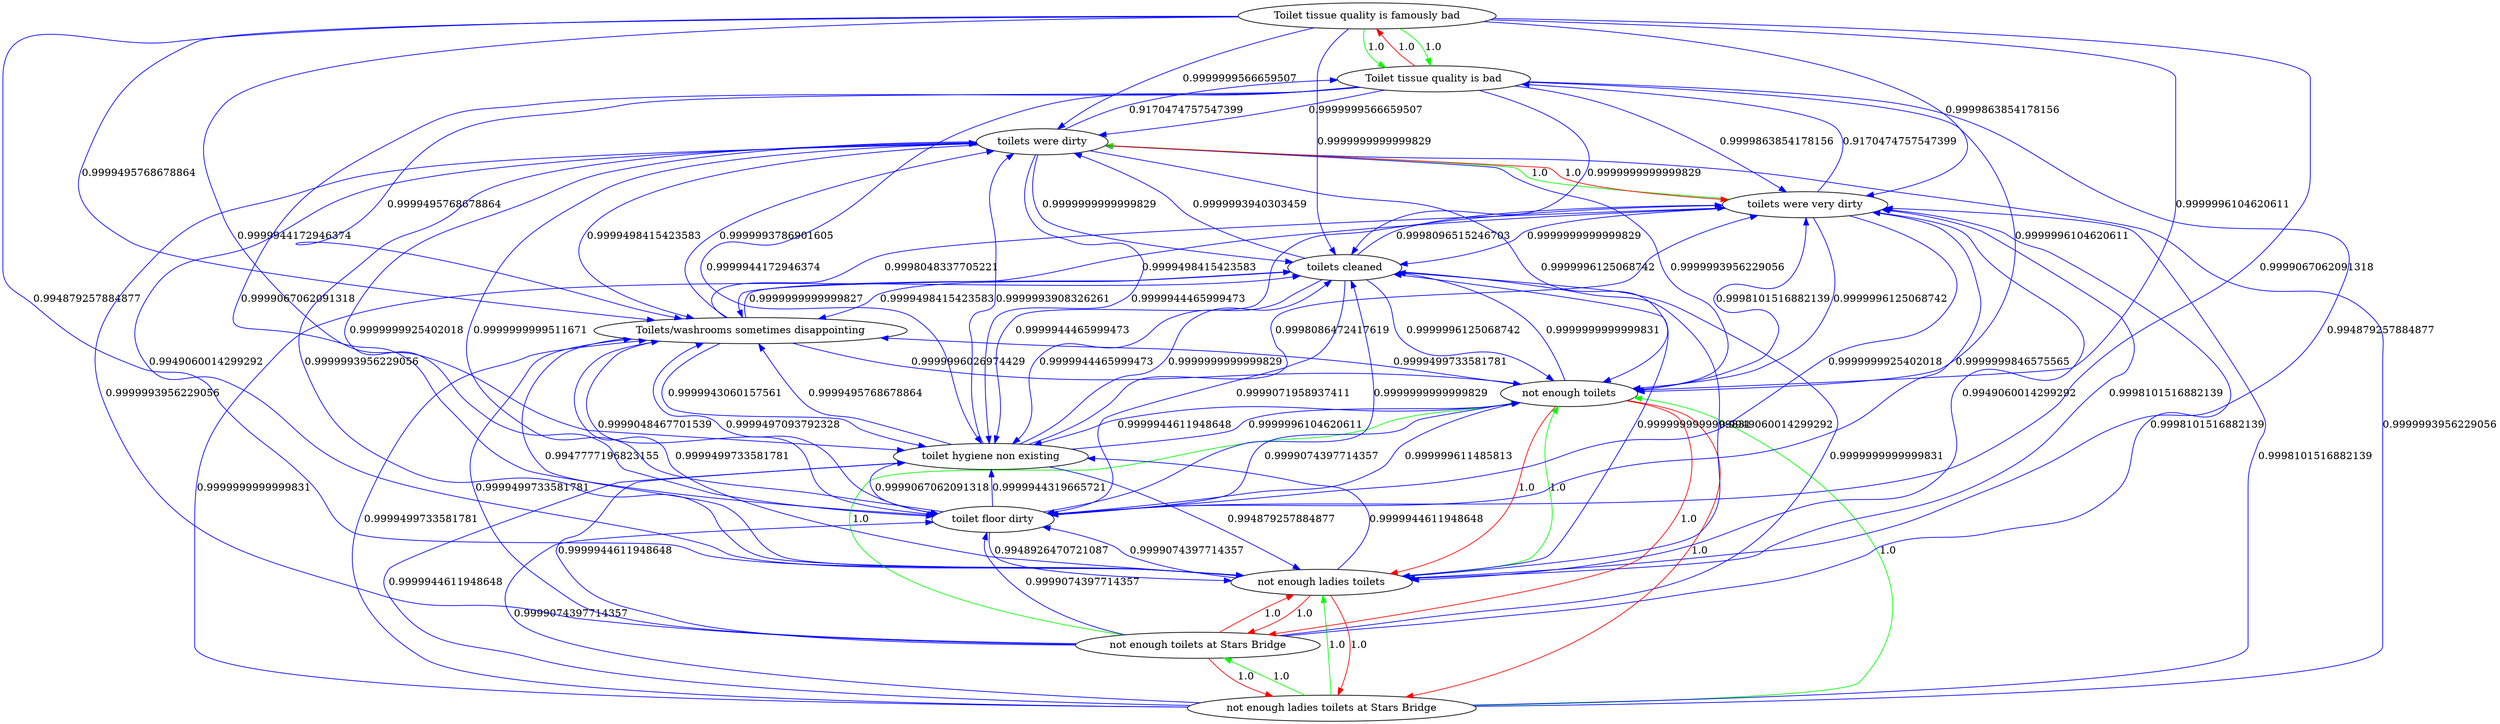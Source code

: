 digraph rawGraph {
"Toilet tissue quality is famously bad";"Toilet tissue quality is bad";"Toilets/washrooms sometimes disappointing";"not enough ladies toilets at Stars Bridge";"not enough toilets at Stars Bridge";"not enough toilets";"not enough ladies toilets";"toilet floor dirty";"toilet hygiene non existing";"toilets cleaned";"toilets were very dirty";"toilets were dirty";"Toilet tissue quality is famously bad" -> "Toilet tissue quality is bad" [label=1.0] [color=green]
"Toilet tissue quality is famously bad" -> "Toilet tissue quality is bad" [label=1.0] [color=green]
"Toilet tissue quality is bad" -> "Toilet tissue quality is famously bad" [label=1.0] [color=red]
"Toilet tissue quality is famously bad" -> "Toilets/washrooms sometimes disappointing" [label=0.9999495768678864] [color=blue]
"Toilet tissue quality is bad" -> "Toilets/washrooms sometimes disappointing" [label=0.9999495768678864] [color=blue]
"not enough ladies toilets at Stars Bridge" -> "not enough toilets at Stars Bridge" [label=1.0] [color=green]
"not enough toilets at Stars Bridge" -> "not enough toilets" [label=1.0] [color=green]
"not enough ladies toilets at Stars Bridge" -> "not enough ladies toilets" [label=1.0] [color=green]
"not enough ladies toilets" -> "not enough toilets" [label=1.0] [color=green]
"not enough ladies toilets at Stars Bridge" -> "not enough toilets" [label=1.0] [color=green]
"not enough toilets at Stars Bridge" -> "not enough ladies toilets at Stars Bridge" [label=1.0] [color=red]
"not enough toilets at Stars Bridge" -> "not enough ladies toilets" [label=1.0] [color=red]
"not enough toilets" -> "not enough ladies toilets at Stars Bridge" [label=1.0] [color=red]
"not enough toilets" -> "not enough toilets at Stars Bridge" [label=1.0] [color=red]
"not enough toilets" -> "not enough ladies toilets" [label=1.0] [color=red]
"not enough ladies toilets" -> "not enough ladies toilets at Stars Bridge" [label=1.0] [color=red]
"not enough ladies toilets" -> "not enough toilets at Stars Bridge" [label=1.0] [color=red]
"Toilet tissue quality is famously bad" -> "not enough toilets" [label=0.9999996104620611] [color=blue]
"Toilet tissue quality is famously bad" -> "not enough ladies toilets" [label=0.994879257884877] [color=blue]
"Toilet tissue quality is bad" -> "not enough toilets" [label=0.9999996104620611] [color=blue]
"Toilet tissue quality is bad" -> "not enough ladies toilets" [label=0.994879257884877] [color=blue]
"Toilets/washrooms sometimes disappointing" -> "not enough toilets" [label=0.9999996026974429] [color=blue]
"Toilets/washrooms sometimes disappointing" -> "not enough ladies toilets" [label=0.9947777196823155] [color=blue]
"not enough ladies toilets at Stars Bridge" -> "Toilets/washrooms sometimes disappointing" [label=0.9999499733581781] [color=blue]
"not enough toilets at Stars Bridge" -> "Toilets/washrooms sometimes disappointing" [label=0.9999499733581781] [color=blue]
"not enough toilets" -> "Toilets/washrooms sometimes disappointing" [label=0.9999499733581781] [color=blue]
"not enough ladies toilets" -> "Toilets/washrooms sometimes disappointing" [label=0.9999499733581781] [color=blue]
"Toilet tissue quality is famously bad" -> "toilet floor dirty" [label=0.9999067062091318] [color=blue]
"Toilet tissue quality is bad" -> "toilet floor dirty" [label=0.9999067062091318] [color=blue]
"Toilets/washrooms sometimes disappointing" -> "toilet floor dirty" [label=0.9999048467701539] [color=blue]
"not enough ladies toilets at Stars Bridge" -> "toilet floor dirty" [label=0.9999074397714357] [color=blue]
"not enough toilets at Stars Bridge" -> "toilet floor dirty" [label=0.9999074397714357] [color=blue]
"not enough toilets" -> "toilet floor dirty" [label=0.9999074397714357] [color=blue]
"not enough ladies toilets" -> "toilet floor dirty" [label=0.9999074397714357] [color=blue]
"toilet floor dirty" -> "Toilets/washrooms sometimes disappointing" [label=0.9999497093792328] [color=blue]
"toilet floor dirty" -> "not enough toilets" [label=0.999999611485813] [color=blue]
"toilet floor dirty" -> "not enough ladies toilets" [label=0.9948926470721087] [color=blue]
"Toilet tissue quality is famously bad" -> "toilet hygiene non existing" [label=0.9999944172946374] [color=blue]
"Toilet tissue quality is bad" -> "toilet hygiene non existing" [label=0.9999944172946374] [color=blue]
"Toilets/washrooms sometimes disappointing" -> "toilet hygiene non existing" [label=0.9999943060157561] [color=blue]
"not enough ladies toilets at Stars Bridge" -> "toilet hygiene non existing" [label=0.9999944611948648] [color=blue]
"not enough toilets at Stars Bridge" -> "toilet hygiene non existing" [label=0.9999944611948648] [color=blue]
"not enough toilets" -> "toilet hygiene non existing" [label=0.9999944611948648] [color=blue]
"not enough ladies toilets" -> "toilet hygiene non existing" [label=0.9999944611948648] [color=blue]
"toilet floor dirty" -> "toilet hygiene non existing" [label=0.9999944319665721] [color=blue]
"toilet hygiene non existing" -> "Toilets/washrooms sometimes disappointing" [label=0.9999495768678864] [color=blue]
"toilet hygiene non existing" -> "not enough toilets" [label=0.9999996104620611] [color=blue]
"toilet hygiene non existing" -> "not enough ladies toilets" [label=0.994879257884877] [color=blue]
"toilet hygiene non existing" -> "toilet floor dirty" [label=0.9999067062091318] [color=blue]
"Toilet tissue quality is famously bad" -> "toilets cleaned" [label=0.9999999999999829] [color=blue]
"Toilet tissue quality is bad" -> "toilets cleaned" [label=0.9999999999999829] [color=blue]
"Toilets/washrooms sometimes disappointing" -> "toilets cleaned" [label=0.9999999999999827] [color=blue]
"not enough ladies toilets at Stars Bridge" -> "toilets cleaned" [label=0.9999999999999831] [color=blue]
"not enough toilets at Stars Bridge" -> "toilets cleaned" [label=0.9999999999999831] [color=blue]
"not enough toilets" -> "toilets cleaned" [label=0.9999999999999831] [color=blue]
"not enough ladies toilets" -> "toilets cleaned" [label=0.9999999999999831] [color=blue]
"toilet floor dirty" -> "toilets cleaned" [label=0.9999999999999829] [color=blue]
"toilet hygiene non existing" -> "toilets cleaned" [label=0.9999999999999829] [color=blue]
"toilets cleaned" -> "Toilets/washrooms sometimes disappointing" [label=0.9999498415423583] [color=blue]
"toilets cleaned" -> "not enough toilets" [label=0.9999996125068742] [color=blue]
"toilets cleaned" -> "not enough ladies toilets" [label=0.9949060014299292] [color=blue]
"toilets cleaned" -> "toilet floor dirty" [label=0.9999071958937411] [color=blue]
"toilets cleaned" -> "toilet hygiene non existing" [label=0.9999944465999473] [color=blue]
"toilets were very dirty" -> "toilets were dirty" [label=1.0] [color=green]
"toilets were dirty" -> "toilets were very dirty" [label=1.0] [color=red]
"Toilet tissue quality is famously bad" -> "toilets were very dirty" [label=0.9999863854178156] [color=blue]
"Toilet tissue quality is famously bad" -> "toilets were dirty" [label=0.9999999566659507] [color=blue]
"Toilet tissue quality is bad" -> "toilets were very dirty" [label=0.9999863854178156] [color=blue]
"Toilet tissue quality is bad" -> "toilets were dirty" [label=0.9999999566659507] [color=blue]
"Toilets/washrooms sometimes disappointing" -> "toilets were very dirty" [label=0.9998048337705221] [color=blue]
"Toilets/washrooms sometimes disappointing" -> "toilets were dirty" [label=0.9999993786901605] [color=blue]
"not enough ladies toilets at Stars Bridge" -> "toilets were very dirty" [label=0.9998101516882139] [color=blue]
"not enough ladies toilets at Stars Bridge" -> "toilets were dirty" [label=0.9999993956229056] [color=blue]
"not enough toilets at Stars Bridge" -> "toilets were very dirty" [label=0.9998101516882139] [color=blue]
"not enough toilets at Stars Bridge" -> "toilets were dirty" [label=0.9999993956229056] [color=blue]
"not enough toilets" -> "toilets were very dirty" [label=0.9998101516882139] [color=blue]
"not enough toilets" -> "toilets were dirty" [label=0.9999993956229056] [color=blue]
"not enough ladies toilets" -> "toilets were very dirty" [label=0.9998101516882139] [color=blue]
"not enough ladies toilets" -> "toilets were dirty" [label=0.9999993956229056] [color=blue]
"toilet floor dirty" -> "toilets were very dirty" [label=0.9999999846575565] [color=blue]
"toilet floor dirty" -> "toilets were dirty" [label=0.9999999999511671] [color=blue]
"toilet hygiene non existing" -> "toilets were very dirty" [label=0.9998086472417619] [color=blue]
"toilet hygiene non existing" -> "toilets were dirty" [label=0.9999993908326261] [color=blue]
"toilets cleaned" -> "toilets were very dirty" [label=0.9998096515246703] [color=blue]
"toilets cleaned" -> "toilets were dirty" [label=0.9999993940303459] [color=blue]
"toilets were very dirty" -> "Toilet tissue quality is bad" [label=0.9170474757547399] [color=blue]
"toilets were very dirty" -> "Toilets/washrooms sometimes disappointing" [label=0.9999498415423583] [color=blue]
"toilets were very dirty" -> "not enough toilets" [label=0.9999996125068742] [color=blue]
"toilets were very dirty" -> "not enough ladies toilets" [label=0.9949060014299292] [color=blue]
"toilets were very dirty" -> "toilet floor dirty" [label=0.9999999925402018] [color=blue]
"toilets were very dirty" -> "toilet hygiene non existing" [label=0.9999944465999473] [color=blue]
"toilets were very dirty" -> "toilets cleaned" [label=0.9999999999999829] [color=blue]
"toilets were dirty" -> "Toilet tissue quality is bad" [label=0.9170474757547399] [color=blue]
"toilets were dirty" -> "Toilets/washrooms sometimes disappointing" [label=0.9999498415423583] [color=blue]
"toilets were dirty" -> "not enough toilets" [label=0.9999996125068742] [color=blue]
"toilets were dirty" -> "not enough ladies toilets" [label=0.9949060014299292] [color=blue]
"toilets were dirty" -> "toilet floor dirty" [label=0.9999999925402018] [color=blue]
"toilets were dirty" -> "toilet hygiene non existing" [label=0.9999944465999473] [color=blue]
"toilets were dirty" -> "toilets cleaned" [label=0.9999999999999829] [color=blue]
}